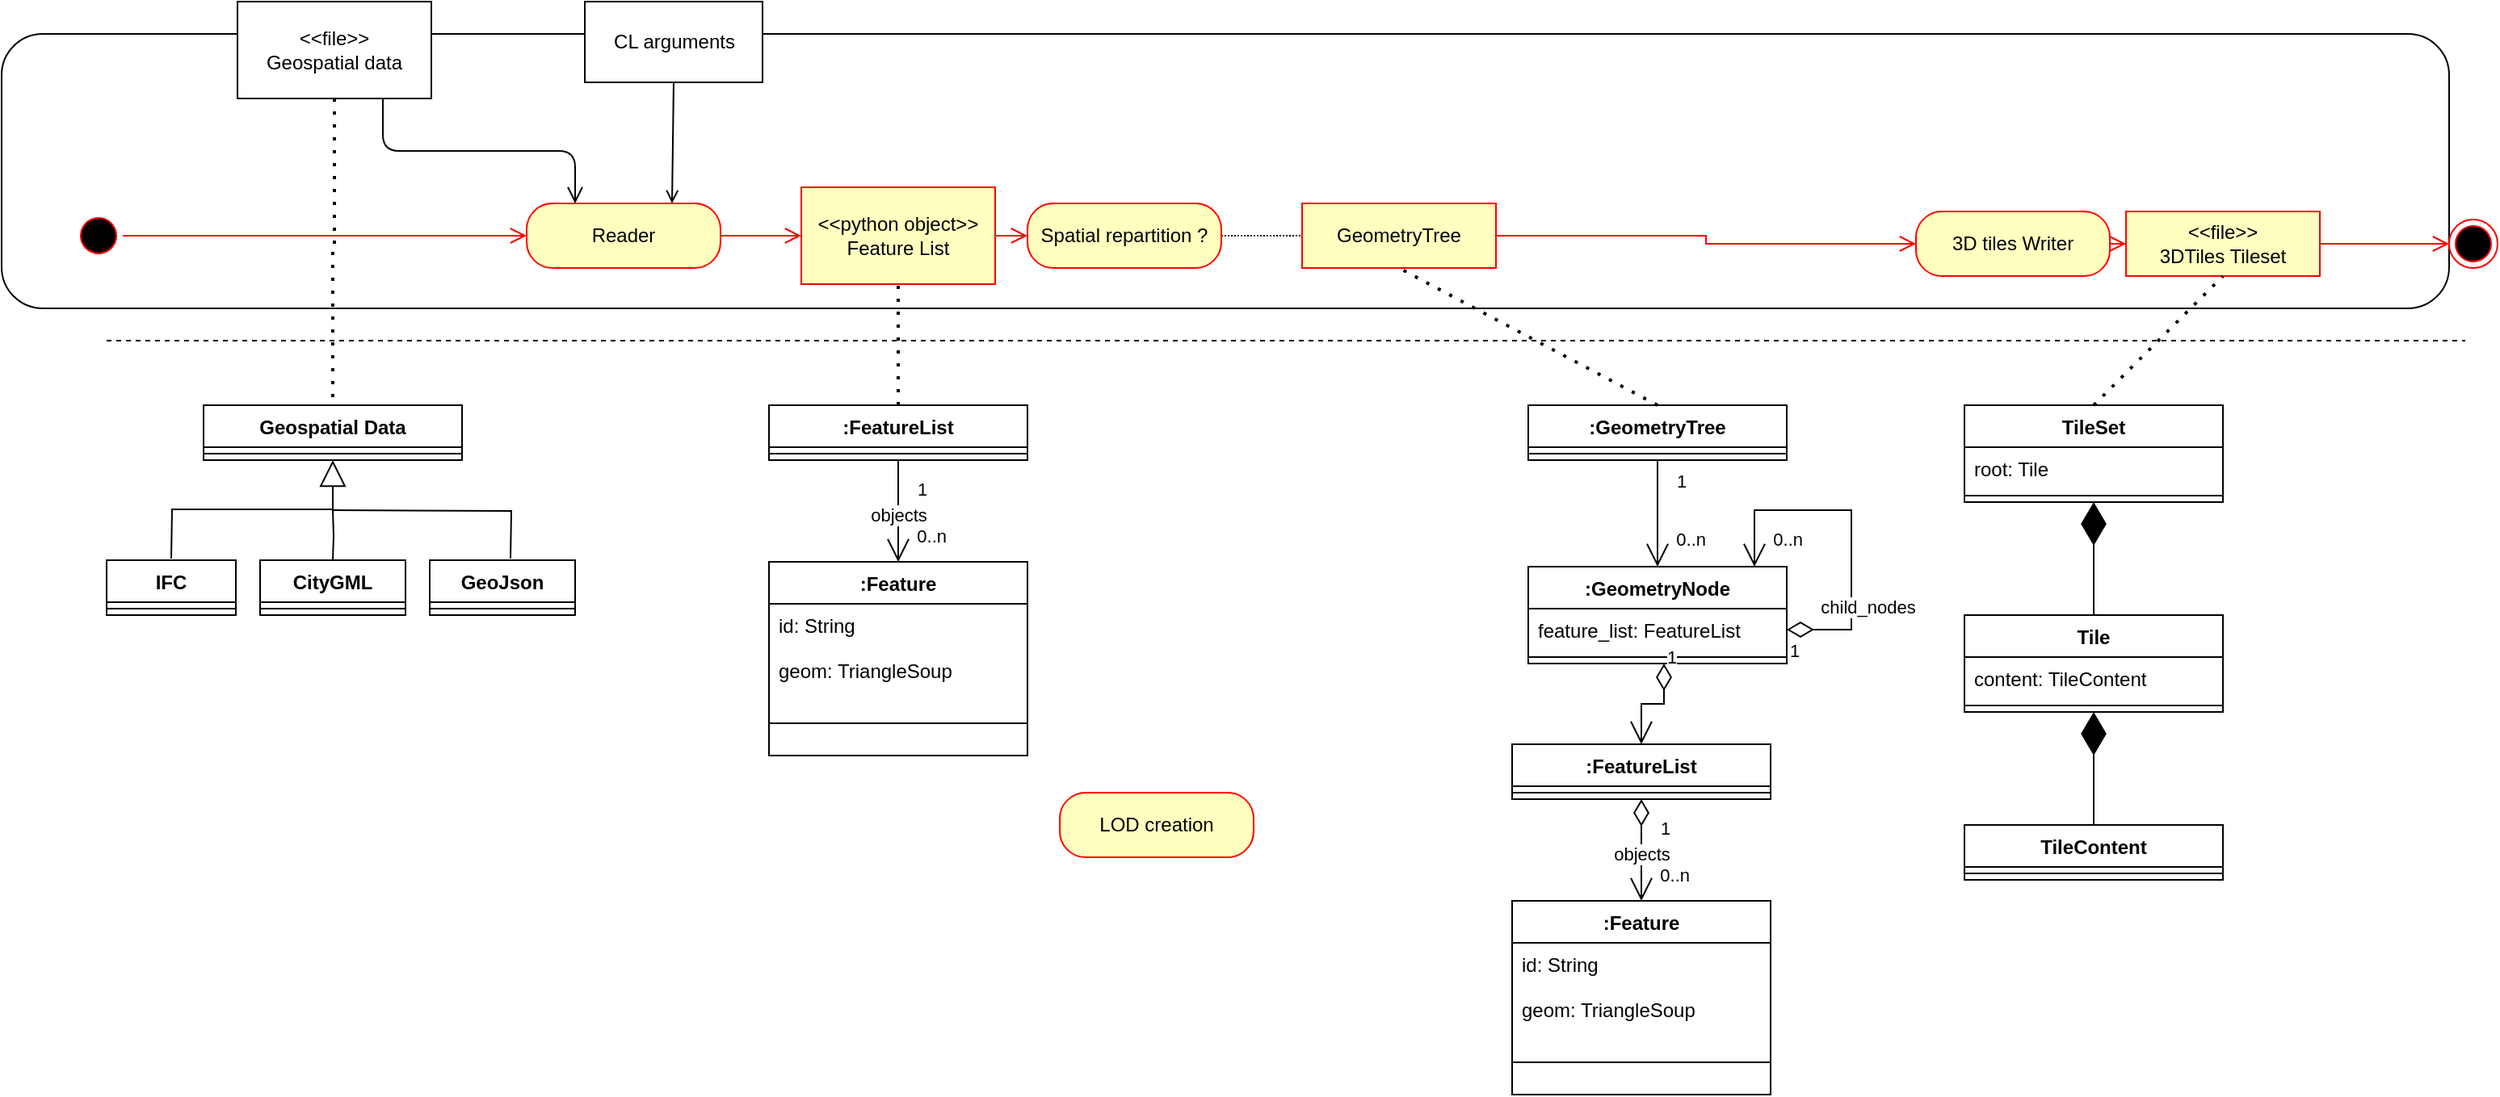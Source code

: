 <mxfile version="16.5.1" type="device"><diagram name="Page-1" id="58cdce13-f638-feb5-8d6f-7d28b1aa9fa0"><mxGraphModel dx="2773" dy="1018" grid="1" gridSize="10" guides="1" tooltips="1" connect="1" arrows="1" fold="1" page="1" pageScale="1" pageWidth="1100" pageHeight="850" background="#FFFFFF" math="0" shadow="0"><root><mxCell id="0"/><mxCell id="1" parent="0"/><mxCell id="rehVEvfTeLRlvz09tT6p-23" value="" style="rounded=1;whiteSpace=wrap;html=1;strokeColor=#000000;fillColor=none;" vertex="1" parent="1"><mxGeometry x="-55" y="170" width="1515" height="170" as="geometry"/></mxCell><mxCell id="2a3bc250acf0617d-9" style="edgeStyle=orthogonalEdgeStyle;html=1;labelBackgroundColor=none;endArrow=open;endSize=8;strokeColor=#ff0000;fontFamily=Verdana;fontSize=12;align=left;" parent="1" source="382b91b5511bd0f7-1" edge="1"><mxGeometry relative="1" as="geometry"><mxPoint x="270" y="295" as="targetPoint"/></mxGeometry></mxCell><mxCell id="ECKANmObwkbesfQ8YmCV-1" value="3D tiles Writer" style="rounded=1;whiteSpace=wrap;html=1;arcSize=40;fontColor=#000000;fillColor=#ffffc0;strokeColor=#ff0000;" parent="1" vertex="1"><mxGeometry x="1130" y="280" width="120" height="40" as="geometry"/></mxCell><mxCell id="ECKANmObwkbesfQ8YmCV-2" value="" style="edgeStyle=orthogonalEdgeStyle;html=1;verticalAlign=bottom;endArrow=open;endSize=8;strokeColor=#ff0000;rounded=0;entryX=0;entryY=0.5;entryDx=0;entryDy=0;" parent="1" source="ECKANmObwkbesfQ8YmCV-1" target="ECKANmObwkbesfQ8YmCV-7" edge="1"><mxGeometry relative="1" as="geometry"><mxPoint x="1230" y="380" as="targetPoint"/></mxGeometry></mxCell><mxCell id="ECKANmObwkbesfQ8YmCV-4" value="GeometryTree" style="rounded=0;whiteSpace=wrap;html=1;arcSize=40;fontColor=#000000;fillColor=#ffffc0;strokeColor=#ff0000;" parent="1" vertex="1"><mxGeometry x="750" y="275" width="120" height="40" as="geometry"/></mxCell><mxCell id="ECKANmObwkbesfQ8YmCV-5" value="" style="edgeStyle=orthogonalEdgeStyle;html=1;verticalAlign=bottom;endArrow=open;endSize=8;strokeColor=#ff0000;rounded=0;exitX=1;exitY=0.5;exitDx=0;exitDy=0;entryX=0;entryY=0.5;entryDx=0;entryDy=0;" parent="1" source="ECKANmObwkbesfQ8YmCV-4" target="ECKANmObwkbesfQ8YmCV-1" edge="1"><mxGeometry relative="1" as="geometry"><mxPoint x="950" y="380" as="targetPoint"/></mxGeometry></mxCell><mxCell id="ECKANmObwkbesfQ8YmCV-7" value="&amp;lt;&amp;lt;file&amp;gt;&amp;gt;&lt;br&gt;3DTiles Tileset" style="rounded=0;whiteSpace=wrap;html=1;arcSize=40;fontColor=#000000;fillColor=#ffffc0;strokeColor=#ff0000;" parent="1" vertex="1"><mxGeometry x="1260" y="280" width="120" height="40" as="geometry"/></mxCell><mxCell id="ECKANmObwkbesfQ8YmCV-8" value="" style="edgeStyle=orthogonalEdgeStyle;html=1;verticalAlign=bottom;endArrow=open;endSize=8;strokeColor=#ff0000;rounded=0;entryX=0;entryY=0.5;entryDx=0;entryDy=0;" parent="1" source="ECKANmObwkbesfQ8YmCV-7" target="ECKANmObwkbesfQ8YmCV-9" edge="1"><mxGeometry relative="1" as="geometry"><mxPoint x="1400" y="350" as="targetPoint"/></mxGeometry></mxCell><mxCell id="ECKANmObwkbesfQ8YmCV-9" value="" style="ellipse;html=1;shape=endState;fillColor=#000000;strokeColor=#ff0000;" parent="1" vertex="1"><mxGeometry x="1460" y="285" width="30" height="30" as="geometry"/></mxCell><mxCell id="ECKANmObwkbesfQ8YmCV-19" value="TileContent" style="swimlane;fontStyle=1;align=center;verticalAlign=top;childLayout=stackLayout;horizontal=1;startSize=26;horizontalStack=0;resizeParent=1;resizeParentMax=0;resizeLast=0;collapsible=1;marginBottom=0;" parent="1" vertex="1"><mxGeometry x="1160" y="660" width="160" height="34" as="geometry"/></mxCell><mxCell id="ECKANmObwkbesfQ8YmCV-21" value="" style="line;strokeWidth=1;fillColor=none;align=left;verticalAlign=middle;spacingTop=-1;spacingLeft=3;spacingRight=3;rotatable=0;labelPosition=right;points=[];portConstraint=eastwest;" parent="ECKANmObwkbesfQ8YmCV-19" vertex="1"><mxGeometry y="26" width="160" height="8" as="geometry"/></mxCell><mxCell id="ECKANmObwkbesfQ8YmCV-23" value="TileSet" style="swimlane;fontStyle=1;align=center;verticalAlign=top;childLayout=stackLayout;horizontal=1;startSize=26;horizontalStack=0;resizeParent=1;resizeParentMax=0;resizeLast=0;collapsible=1;marginBottom=0;" parent="1" vertex="1"><mxGeometry x="1160" y="400" width="160" height="60" as="geometry"/></mxCell><mxCell id="ECKANmObwkbesfQ8YmCV-24" value="root: Tile" style="text;strokeColor=none;fillColor=none;align=left;verticalAlign=top;spacingLeft=4;spacingRight=4;overflow=hidden;rotatable=0;points=[[0,0.5],[1,0.5]];portConstraint=eastwest;" parent="ECKANmObwkbesfQ8YmCV-23" vertex="1"><mxGeometry y="26" width="160" height="26" as="geometry"/></mxCell><mxCell id="ECKANmObwkbesfQ8YmCV-25" value="" style="line;strokeWidth=1;fillColor=none;align=left;verticalAlign=middle;spacingTop=-1;spacingLeft=3;spacingRight=3;rotatable=0;labelPosition=right;points=[];portConstraint=eastwest;" parent="ECKANmObwkbesfQ8YmCV-23" vertex="1"><mxGeometry y="52" width="160" height="8" as="geometry"/></mxCell><mxCell id="ECKANmObwkbesfQ8YmCV-27" value="" style="endArrow=diamondThin;endFill=1;endSize=24;html=1;rounded=0;entryX=0.5;entryY=1;entryDx=0;entryDy=0;entryPerimeter=0;exitX=0.5;exitY=0;exitDx=0;exitDy=0;" parent="1" source="ECKANmObwkbesfQ8YmCV-28" target="ECKANmObwkbesfQ8YmCV-25" edge="1"><mxGeometry width="160" relative="1" as="geometry"><mxPoint x="1240" y="600" as="sourcePoint"/><mxPoint x="1230" y="560" as="targetPoint"/></mxGeometry></mxCell><mxCell id="ECKANmObwkbesfQ8YmCV-28" value="Tile" style="swimlane;fontStyle=1;align=center;verticalAlign=top;childLayout=stackLayout;horizontal=1;startSize=26;horizontalStack=0;resizeParent=1;resizeParentMax=0;resizeLast=0;collapsible=1;marginBottom=0;" parent="1" vertex="1"><mxGeometry x="1160" y="530" width="160" height="60" as="geometry"/></mxCell><mxCell id="ECKANmObwkbesfQ8YmCV-29" value="content: TileContent" style="text;strokeColor=none;fillColor=none;align=left;verticalAlign=top;spacingLeft=4;spacingRight=4;overflow=hidden;rotatable=0;points=[[0,0.5],[1,0.5]];portConstraint=eastwest;" parent="ECKANmObwkbesfQ8YmCV-28" vertex="1"><mxGeometry y="26" width="160" height="26" as="geometry"/></mxCell><mxCell id="ECKANmObwkbesfQ8YmCV-30" value="" style="line;strokeWidth=1;fillColor=none;align=left;verticalAlign=middle;spacingTop=-1;spacingLeft=3;spacingRight=3;rotatable=0;labelPosition=right;points=[];portConstraint=eastwest;" parent="ECKANmObwkbesfQ8YmCV-28" vertex="1"><mxGeometry y="52" width="160" height="8" as="geometry"/></mxCell><mxCell id="ECKANmObwkbesfQ8YmCV-32" value="" style="endArrow=diamondThin;endFill=1;endSize=24;html=1;rounded=0;entryX=0.5;entryY=1;entryDx=0;entryDy=0;entryPerimeter=0;exitX=0.5;exitY=0;exitDx=0;exitDy=0;" parent="1" source="ECKANmObwkbesfQ8YmCV-19" target="ECKANmObwkbesfQ8YmCV-30" edge="1"><mxGeometry width="160" relative="1" as="geometry"><mxPoint x="1450" y="760" as="sourcePoint"/><mxPoint x="1450" y="660" as="targetPoint"/></mxGeometry></mxCell><mxCell id="ECKANmObwkbesfQ8YmCV-33" value="" style="endArrow=none;dashed=1;html=1;dashPattern=1 3;strokeWidth=2;rounded=0;entryX=0.5;entryY=1;entryDx=0;entryDy=0;exitX=0.5;exitY=0;exitDx=0;exitDy=0;" parent="1" source="ECKANmObwkbesfQ8YmCV-23" target="ECKANmObwkbesfQ8YmCV-7" edge="1"><mxGeometry width="50" height="50" relative="1" as="geometry"><mxPoint x="670" y="595" as="sourcePoint"/><mxPoint x="720" y="545" as="targetPoint"/></mxGeometry></mxCell><mxCell id="ECKANmObwkbesfQ8YmCV-43" value=":FeatureList" style="swimlane;fontStyle=1;align=center;verticalAlign=top;childLayout=stackLayout;horizontal=1;startSize=26;horizontalStack=0;resizeParent=1;resizeParentMax=0;resizeLast=0;collapsible=1;marginBottom=0;" parent="1" vertex="1"><mxGeometry x="420" y="400" width="160" height="34" as="geometry"/></mxCell><mxCell id="ECKANmObwkbesfQ8YmCV-44" value="" style="line;strokeWidth=1;fillColor=none;align=left;verticalAlign=middle;spacingTop=-1;spacingLeft=3;spacingRight=3;rotatable=0;labelPosition=right;points=[];portConstraint=eastwest;" parent="ECKANmObwkbesfQ8YmCV-43" vertex="1"><mxGeometry y="26" width="160" height="8" as="geometry"/></mxCell><mxCell id="ECKANmObwkbesfQ8YmCV-45" value=":Feature" style="swimlane;fontStyle=1;align=center;verticalAlign=top;childLayout=stackLayout;horizontal=1;startSize=26;horizontalStack=0;resizeParent=1;resizeParentMax=0;resizeLast=0;collapsible=1;marginBottom=0;" parent="1" vertex="1"><mxGeometry x="420" y="497" width="160" height="120" as="geometry"/></mxCell><mxCell id="ECKANmObwkbesfQ8YmCV-46" value="id: String&#10;&#10;geom: TriangleSoup&#10;&#10;data : String" style="text;strokeColor=none;fillColor=none;align=left;verticalAlign=top;spacingLeft=4;spacingRight=4;overflow=hidden;rotatable=0;points=[[0,0.5],[1,0.5]];portConstraint=eastwest;" parent="ECKANmObwkbesfQ8YmCV-45" vertex="1"><mxGeometry y="26" width="160" height="54" as="geometry"/></mxCell><mxCell id="ECKANmObwkbesfQ8YmCV-47" value="" style="line;strokeWidth=1;fillColor=none;align=left;verticalAlign=middle;spacingTop=-1;spacingLeft=3;spacingRight=3;rotatable=0;labelPosition=right;points=[];portConstraint=eastwest;" parent="ECKANmObwkbesfQ8YmCV-45" vertex="1"><mxGeometry y="80" width="160" height="40" as="geometry"/></mxCell><mxCell id="ECKANmObwkbesfQ8YmCV-53" value="" style="endArrow=open;html=1;endSize=12;startArrow=none;startSize=14;startFill=0;edgeStyle=orthogonalEdgeStyle;rounded=0;exitX=0.5;exitY=1;exitDx=0;exitDy=0;entryX=0.5;entryY=0;entryDx=0;entryDy=0;exitPerimeter=0;" parent="1" source="ECKANmObwkbesfQ8YmCV-44" target="ECKANmObwkbesfQ8YmCV-45" edge="1"><mxGeometry x="0.143" y="35" relative="1" as="geometry"><mxPoint x="340" y="382" as="sourcePoint"/><mxPoint x="410" y="382" as="targetPoint"/><mxPoint as="offset"/></mxGeometry></mxCell><mxCell id="ECKANmObwkbesfQ8YmCV-54" value="1" style="edgeLabel;resizable=0;html=1;align=left;verticalAlign=top;" parent="ECKANmObwkbesfQ8YmCV-53" connectable="0" vertex="1"><mxGeometry x="-1" relative="1" as="geometry"><mxPoint x="10" y="5" as="offset"/></mxGeometry></mxCell><mxCell id="ECKANmObwkbesfQ8YmCV-55" value="0..n" style="edgeLabel;resizable=0;html=1;align=right;verticalAlign=top;" parent="ECKANmObwkbesfQ8YmCV-53" connectable="0" vertex="1"><mxGeometry x="1" relative="1" as="geometry"><mxPoint x="30" y="-29" as="offset"/></mxGeometry></mxCell><mxCell id="ECKANmObwkbesfQ8YmCV-56" value="objects" style="edgeLabel;html=1;align=center;verticalAlign=middle;resizable=0;points=[];" parent="ECKANmObwkbesfQ8YmCV-53" vertex="1" connectable="0"><mxGeometry x="0.285" y="-2" relative="1" as="geometry"><mxPoint x="2" y="-7" as="offset"/></mxGeometry></mxCell><mxCell id="ECKANmObwkbesfQ8YmCV-58" value="CL arguments" style="html=1;" parent="1" vertex="1"><mxGeometry x="306" y="150" width="110" height="50" as="geometry"/></mxCell><mxCell id="bWuf0eQauISuautujF2M-1" value="Reader" style="rounded=1;whiteSpace=wrap;html=1;arcSize=40;fontColor=#000000;fillColor=#ffffc0;strokeColor=#ff0000;" parent="1" vertex="1"><mxGeometry x="270" y="275" width="120" height="40" as="geometry"/></mxCell><mxCell id="bWuf0eQauISuautujF2M-2" value="" style="edgeStyle=orthogonalEdgeStyle;html=1;verticalAlign=bottom;endArrow=open;endSize=8;strokeColor=#ff0000;rounded=0;exitX=1;exitY=0.5;exitDx=0;exitDy=0;entryX=0;entryY=0.5;entryDx=0;entryDy=0;startArrow=none;" parent="1" source="rehVEvfTeLRlvz09tT6p-5" target="rehVEvfTeLRlvz09tT6p-19" edge="1"><mxGeometry relative="1" as="geometry"><mxPoint x="470" y="190" as="targetPoint"/></mxGeometry></mxCell><mxCell id="382b91b5511bd0f7-1" value="" style="ellipse;html=1;shape=startState;fillColor=#000000;strokeColor=#ff0000;rounded=1;shadow=0;comic=0;labelBackgroundColor=none;fontFamily=Verdana;fontSize=12;fontColor=#000000;align=center;direction=south;" parent="1" vertex="1"><mxGeometry x="-10" y="280" width="30" height="30" as="geometry"/></mxCell><mxCell id="bWuf0eQauISuautujF2M-4" value="" style="endArrow=none;dashed=1;html=1;rounded=0;" parent="1" edge="1"><mxGeometry width="50" height="50" relative="1" as="geometry"><mxPoint x="10" y="360" as="sourcePoint"/><mxPoint x="1470" y="360" as="targetPoint"/></mxGeometry></mxCell><mxCell id="bWuf0eQauISuautujF2M-6" value="" style="endArrow=open;html=1;rounded=0;exitX=0.5;exitY=1;exitDx=0;exitDy=0;entryX=0.75;entryY=0;entryDx=0;entryDy=0;endFill=0;" parent="1" source="ECKANmObwkbesfQ8YmCV-58" target="bWuf0eQauISuautujF2M-1" edge="1"><mxGeometry width="50" height="50" relative="1" as="geometry"><mxPoint x="40" y="560" as="sourcePoint"/><mxPoint x="90" y="510" as="targetPoint"/></mxGeometry></mxCell><mxCell id="bWuf0eQauISuautujF2M-7" value="" style="endArrow=none;dashed=1;html=1;dashPattern=1 3;strokeWidth=2;rounded=0;entryX=0.5;entryY=1;entryDx=0;entryDy=0;exitX=0.5;exitY=0;exitDx=0;exitDy=0;" parent="1" source="ECKANmObwkbesfQ8YmCV-43" target="rehVEvfTeLRlvz09tT6p-5" edge="1"><mxGeometry width="50" height="50" relative="1" as="geometry"><mxPoint x="70" y="730" as="sourcePoint"/><mxPoint x="120" y="680" as="targetPoint"/></mxGeometry></mxCell><mxCell id="rehVEvfTeLRlvz09tT6p-1" value="Geospatial Data" style="swimlane;fontStyle=1;align=center;verticalAlign=top;childLayout=stackLayout;horizontal=1;startSize=26;horizontalStack=0;resizeParent=1;resizeParentMax=0;resizeLast=0;collapsible=1;marginBottom=0;" vertex="1" parent="1"><mxGeometry x="70" y="400" width="160" height="34" as="geometry"/></mxCell><mxCell id="rehVEvfTeLRlvz09tT6p-2" value="" style="line;strokeWidth=1;fillColor=none;align=left;verticalAlign=middle;spacingTop=-1;spacingLeft=3;spacingRight=3;rotatable=0;labelPosition=right;points=[];portConstraint=eastwest;" vertex="1" parent="rehVEvfTeLRlvz09tT6p-1"><mxGeometry y="26" width="160" height="8" as="geometry"/></mxCell><mxCell id="rehVEvfTeLRlvz09tT6p-7" style="edgeStyle=orthogonalEdgeStyle;rounded=0;orthogonalLoop=1;jettySize=auto;html=1;exitX=0.5;exitY=1;exitDx=0;exitDy=0;entryX=0.5;entryY=0;entryDx=0;entryDy=0;dashed=1;dashPattern=1 3;endArrow=none;strokeWidth=2;" edge="1" parent="1" source="rehVEvfTeLRlvz09tT6p-4" target="rehVEvfTeLRlvz09tT6p-1"><mxGeometry relative="1" as="geometry"><mxPoint x="150" y="410" as="targetPoint"/><Array as="points"/></mxGeometry></mxCell><mxCell id="rehVEvfTeLRlvz09tT6p-4" value="&amp;lt;&amp;lt;file&amp;gt;&amp;gt;&lt;br&gt;Geospatial data" style="rounded=0;whiteSpace=wrap;html=1;strokeColor=default;fillColor=default;fontColor=default;arcSize=40;" vertex="1" parent="1"><mxGeometry x="91" y="150" width="120" height="60" as="geometry"/></mxCell><mxCell id="rehVEvfTeLRlvz09tT6p-5" value="&amp;lt;&amp;lt;python object&amp;gt;&amp;gt;&lt;br&gt;Feature List" style="rounded=0;whiteSpace=wrap;html=1;strokeColor=#ff0000;fillColor=#ffffc0;fontColor=#000000;arcSize=40;" vertex="1" parent="1"><mxGeometry x="440" y="265" width="120" height="60" as="geometry"/></mxCell><mxCell id="rehVEvfTeLRlvz09tT6p-8" value="IFC" style="swimlane;fontStyle=1;align=center;verticalAlign=top;childLayout=stackLayout;horizontal=1;startSize=26;horizontalStack=0;resizeParent=1;resizeParentMax=0;resizeLast=0;collapsible=1;marginBottom=0;" vertex="1" parent="1"><mxGeometry x="10" y="496" width="80" height="34" as="geometry"/></mxCell><mxCell id="rehVEvfTeLRlvz09tT6p-9" value="" style="line;strokeWidth=1;fillColor=none;align=left;verticalAlign=middle;spacingTop=-1;spacingLeft=3;spacingRight=3;rotatable=0;labelPosition=right;points=[];portConstraint=eastwest;" vertex="1" parent="rehVEvfTeLRlvz09tT6p-8"><mxGeometry y="26" width="80" height="8" as="geometry"/></mxCell><mxCell id="rehVEvfTeLRlvz09tT6p-10" value="CityGML" style="swimlane;fontStyle=1;align=center;verticalAlign=top;childLayout=stackLayout;horizontal=1;startSize=26;horizontalStack=0;resizeParent=1;resizeParentMax=0;resizeLast=0;collapsible=1;marginBottom=0;" vertex="1" parent="1"><mxGeometry x="105" y="496" width="90" height="34" as="geometry"/></mxCell><mxCell id="rehVEvfTeLRlvz09tT6p-11" value="" style="line;strokeWidth=1;fillColor=none;align=left;verticalAlign=middle;spacingTop=-1;spacingLeft=3;spacingRight=3;rotatable=0;labelPosition=right;points=[];portConstraint=eastwest;" vertex="1" parent="rehVEvfTeLRlvz09tT6p-10"><mxGeometry y="26" width="90" height="8" as="geometry"/></mxCell><mxCell id="rehVEvfTeLRlvz09tT6p-12" value="" style="endArrow=none;html=1;endSize=12;startArrow=block;startSize=14;startFill=0;edgeStyle=orthogonalEdgeStyle;rounded=0;exitX=0.5;exitY=1;exitDx=0;exitDy=0;endFill=0;" edge="1" parent="1" source="rehVEvfTeLRlvz09tT6p-1"><mxGeometry relative="1" as="geometry"><mxPoint x="304.68" y="460" as="sourcePoint"/><mxPoint x="50" y="495" as="targetPoint"/></mxGeometry></mxCell><mxCell id="rehVEvfTeLRlvz09tT6p-15" value="" style="endArrow=none;html=1;endSize=12;startArrow=none;startSize=14;startFill=0;edgeStyle=orthogonalEdgeStyle;rounded=0;entryX=0.5;entryY=0;entryDx=0;entryDy=0;endFill=0;" edge="1" parent="1" target="rehVEvfTeLRlvz09tT6p-10"><mxGeometry relative="1" as="geometry"><mxPoint x="150" y="465" as="sourcePoint"/><mxPoint x="60" y="505" as="targetPoint"/></mxGeometry></mxCell><mxCell id="rehVEvfTeLRlvz09tT6p-16" value="GeoJson" style="swimlane;fontStyle=1;align=center;verticalAlign=top;childLayout=stackLayout;horizontal=1;startSize=26;horizontalStack=0;resizeParent=1;resizeParentMax=0;resizeLast=0;collapsible=1;marginBottom=0;" vertex="1" parent="1"><mxGeometry x="210" y="496" width="90" height="34" as="geometry"/></mxCell><mxCell id="rehVEvfTeLRlvz09tT6p-17" value="" style="line;strokeWidth=1;fillColor=none;align=left;verticalAlign=middle;spacingTop=-1;spacingLeft=3;spacingRight=3;rotatable=0;labelPosition=right;points=[];portConstraint=eastwest;" vertex="1" parent="rehVEvfTeLRlvz09tT6p-16"><mxGeometry y="26" width="90" height="8" as="geometry"/></mxCell><mxCell id="rehVEvfTeLRlvz09tT6p-18" value="" style="endArrow=none;html=1;endSize=12;startArrow=none;startSize=14;startFill=0;edgeStyle=orthogonalEdgeStyle;rounded=0;endFill=0;" edge="1" parent="1"><mxGeometry relative="1" as="geometry"><mxPoint x="150" y="465" as="sourcePoint"/><mxPoint x="260" y="495" as="targetPoint"/></mxGeometry></mxCell><mxCell id="rehVEvfTeLRlvz09tT6p-54" style="edgeStyle=orthogonalEdgeStyle;rounded=0;orthogonalLoop=1;jettySize=auto;html=1;exitX=1;exitY=0.5;exitDx=0;exitDy=0;entryX=0;entryY=0.5;entryDx=0;entryDy=0;dashed=1;dashPattern=1 1;startArrow=none;startFill=0;endArrow=none;endFill=0;strokeColor=#000000;" edge="1" parent="1" source="rehVEvfTeLRlvz09tT6p-19" target="ECKANmObwkbesfQ8YmCV-4"><mxGeometry relative="1" as="geometry"/></mxCell><mxCell id="rehVEvfTeLRlvz09tT6p-19" value="Spatial repartition ?" style="rounded=1;whiteSpace=wrap;html=1;arcSize=40;fontColor=#000000;fillColor=#ffffc0;strokeColor=#ff0000;" vertex="1" parent="1"><mxGeometry x="580" y="275" width="120" height="40" as="geometry"/></mxCell><mxCell id="rehVEvfTeLRlvz09tT6p-21" style="edgeStyle=orthogonalEdgeStyle;html=1;labelBackgroundColor=none;endArrow=open;endSize=8;strokeColor=#000000;fontFamily=Verdana;fontSize=12;align=left;exitX=0.75;exitY=1;exitDx=0;exitDy=0;entryX=0.25;entryY=0;entryDx=0;entryDy=0;" edge="1" parent="1" source="rehVEvfTeLRlvz09tT6p-4" target="bWuf0eQauISuautujF2M-1"><mxGeometry relative="1" as="geometry"><mxPoint x="270" y="295" as="targetPoint"/><mxPoint x="220" y="294.67" as="sourcePoint"/></mxGeometry></mxCell><mxCell id="rehVEvfTeLRlvz09tT6p-22" style="edgeStyle=orthogonalEdgeStyle;html=1;labelBackgroundColor=none;endArrow=open;endSize=8;strokeColor=#ff0000;fontFamily=Verdana;fontSize=12;align=left;exitX=1;exitY=0.5;exitDx=0;exitDy=0;entryX=0;entryY=0.5;entryDx=0;entryDy=0;" edge="1" parent="1" source="bWuf0eQauISuautujF2M-1" target="rehVEvfTeLRlvz09tT6p-5"><mxGeometry relative="1" as="geometry"><mxPoint x="280" y="305" as="targetPoint"/><mxPoint x="220" y="305" as="sourcePoint"/></mxGeometry></mxCell><mxCell id="rehVEvfTeLRlvz09tT6p-25" value=":GeometryTree" style="swimlane;fontStyle=1;align=center;verticalAlign=top;childLayout=stackLayout;horizontal=1;startSize=26;horizontalStack=0;resizeParent=1;resizeParentMax=0;resizeLast=0;collapsible=1;marginBottom=0;" vertex="1" parent="1"><mxGeometry x="890" y="400" width="160" height="34" as="geometry"/></mxCell><mxCell id="rehVEvfTeLRlvz09tT6p-26" value="" style="line;strokeWidth=1;fillColor=none;align=left;verticalAlign=middle;spacingTop=-1;spacingLeft=3;spacingRight=3;rotatable=0;labelPosition=right;points=[];portConstraint=eastwest;" vertex="1" parent="rehVEvfTeLRlvz09tT6p-25"><mxGeometry y="26" width="160" height="8" as="geometry"/></mxCell><mxCell id="rehVEvfTeLRlvz09tT6p-27" value=":GeometryNode" style="swimlane;fontStyle=1;align=center;verticalAlign=top;childLayout=stackLayout;horizontal=1;startSize=26;horizontalStack=0;resizeParent=1;resizeParentMax=0;resizeLast=0;collapsible=1;marginBottom=0;" vertex="1" parent="1"><mxGeometry x="890" y="500" width="160" height="60" as="geometry"/></mxCell><mxCell id="rehVEvfTeLRlvz09tT6p-28" value="feature_list: FeatureList" style="text;strokeColor=none;fillColor=none;align=left;verticalAlign=top;spacingLeft=4;spacingRight=4;overflow=hidden;rotatable=0;points=[[0,0.5],[1,0.5]];portConstraint=eastwest;" vertex="1" parent="rehVEvfTeLRlvz09tT6p-27"><mxGeometry y="26" width="160" height="26" as="geometry"/></mxCell><mxCell id="rehVEvfTeLRlvz09tT6p-29" value="" style="line;strokeWidth=1;fillColor=none;align=left;verticalAlign=middle;spacingTop=-1;spacingLeft=3;spacingRight=3;rotatable=0;labelPosition=right;points=[];portConstraint=eastwest;" vertex="1" parent="rehVEvfTeLRlvz09tT6p-27"><mxGeometry y="52" width="160" height="8" as="geometry"/></mxCell><mxCell id="rehVEvfTeLRlvz09tT6p-30" value="" style="endArrow=open;html=1;endSize=12;startArrow=diamondThin;startSize=14;startFill=0;edgeStyle=orthogonalEdgeStyle;rounded=0;exitX=1;exitY=0.5;exitDx=0;exitDy=0;entryX=0.881;entryY=0;entryDx=0;entryDy=0;entryPerimeter=0;" edge="1" parent="rehVEvfTeLRlvz09tT6p-27" source="rehVEvfTeLRlvz09tT6p-28" target="rehVEvfTeLRlvz09tT6p-27"><mxGeometry relative="1" as="geometry"><mxPoint y="130" as="sourcePoint"/><mxPoint x="110" y="-35" as="targetPoint"/><Array as="points"><mxPoint x="200" y="39"/><mxPoint x="200" y="-35"/><mxPoint x="140" y="-35"/></Array></mxGeometry></mxCell><mxCell id="rehVEvfTeLRlvz09tT6p-31" value="1" style="edgeLabel;resizable=0;html=1;align=left;verticalAlign=top;" connectable="0" vertex="1" parent="rehVEvfTeLRlvz09tT6p-30"><mxGeometry x="-1" relative="1" as="geometry"><mxPoint as="offset"/></mxGeometry></mxCell><mxCell id="rehVEvfTeLRlvz09tT6p-32" value="0..n" style="edgeLabel;resizable=0;html=1;align=right;verticalAlign=top;" connectable="0" vertex="1" parent="rehVEvfTeLRlvz09tT6p-30"><mxGeometry x="1" relative="1" as="geometry"><mxPoint x="29" y="-30" as="offset"/></mxGeometry></mxCell><mxCell id="rehVEvfTeLRlvz09tT6p-33" value="child_nodes" style="edgeLabel;html=1;align=center;verticalAlign=middle;resizable=0;points=[];" vertex="1" connectable="0" parent="rehVEvfTeLRlvz09tT6p-30"><mxGeometry x="-0.075" y="1" relative="1" as="geometry"><mxPoint x="11" y="43" as="offset"/></mxGeometry></mxCell><mxCell id="rehVEvfTeLRlvz09tT6p-34" value=":FeatureList" style="swimlane;fontStyle=1;align=center;verticalAlign=top;childLayout=stackLayout;horizontal=1;startSize=26;horizontalStack=0;resizeParent=1;resizeParentMax=0;resizeLast=0;collapsible=1;marginBottom=0;" vertex="1" parent="1"><mxGeometry x="880" y="610" width="160" height="34" as="geometry"/></mxCell><mxCell id="rehVEvfTeLRlvz09tT6p-35" value="" style="line;strokeWidth=1;fillColor=none;align=left;verticalAlign=middle;spacingTop=-1;spacingLeft=3;spacingRight=3;rotatable=0;labelPosition=right;points=[];portConstraint=eastwest;" vertex="1" parent="rehVEvfTeLRlvz09tT6p-34"><mxGeometry y="26" width="160" height="8" as="geometry"/></mxCell><mxCell id="rehVEvfTeLRlvz09tT6p-36" value=":Feature" style="swimlane;fontStyle=1;align=center;verticalAlign=top;childLayout=stackLayout;horizontal=1;startSize=26;horizontalStack=0;resizeParent=1;resizeParentMax=0;resizeLast=0;collapsible=1;marginBottom=0;" vertex="1" parent="1"><mxGeometry x="880" y="707" width="160" height="120" as="geometry"/></mxCell><mxCell id="rehVEvfTeLRlvz09tT6p-37" value="id: String&#10;&#10;geom: TriangleSoup&#10;&#10;data : String" style="text;strokeColor=none;fillColor=none;align=left;verticalAlign=top;spacingLeft=4;spacingRight=4;overflow=hidden;rotatable=0;points=[[0,0.5],[1,0.5]];portConstraint=eastwest;" vertex="1" parent="rehVEvfTeLRlvz09tT6p-36"><mxGeometry y="26" width="160" height="54" as="geometry"/></mxCell><mxCell id="rehVEvfTeLRlvz09tT6p-38" value="" style="line;strokeWidth=1;fillColor=none;align=left;verticalAlign=middle;spacingTop=-1;spacingLeft=3;spacingRight=3;rotatable=0;labelPosition=right;points=[];portConstraint=eastwest;" vertex="1" parent="rehVEvfTeLRlvz09tT6p-36"><mxGeometry y="80" width="160" height="40" as="geometry"/></mxCell><mxCell id="rehVEvfTeLRlvz09tT6p-39" value="" style="endArrow=open;html=1;endSize=12;startArrow=none;startSize=14;startFill=0;edgeStyle=orthogonalEdgeStyle;rounded=0;exitX=0.5;exitY=1;exitDx=0;exitDy=0;entryX=0.5;entryY=0;entryDx=0;entryDy=0;" edge="1" parent="1" source="rehVEvfTeLRlvz09tT6p-25" target="rehVEvfTeLRlvz09tT6p-27"><mxGeometry relative="1" as="geometry"><mxPoint x="740" y="590" as="sourcePoint"/><mxPoint x="900" y="590" as="targetPoint"/></mxGeometry></mxCell><mxCell id="rehVEvfTeLRlvz09tT6p-40" value="1" style="edgeLabel;resizable=0;html=1;align=left;verticalAlign=top;" connectable="0" vertex="1" parent="rehVEvfTeLRlvz09tT6p-39"><mxGeometry x="-1" relative="1" as="geometry"><mxPoint x="10" as="offset"/></mxGeometry></mxCell><mxCell id="rehVEvfTeLRlvz09tT6p-41" value="0..n" style="edgeLabel;resizable=0;html=1;align=right;verticalAlign=top;" connectable="0" vertex="1" parent="rehVEvfTeLRlvz09tT6p-39"><mxGeometry x="1" relative="1" as="geometry"><mxPoint x="30" y="-30" as="offset"/></mxGeometry></mxCell><mxCell id="rehVEvfTeLRlvz09tT6p-42" value="" style="endArrow=open;html=1;endSize=12;startArrow=diamondThin;startSize=14;startFill=0;edgeStyle=orthogonalEdgeStyle;rounded=0;exitX=0.5;exitY=1;exitDx=0;exitDy=0;entryX=0.5;entryY=0;entryDx=0;entryDy=0;exitPerimeter=0;" edge="1" parent="1" source="rehVEvfTeLRlvz09tT6p-35" target="rehVEvfTeLRlvz09tT6p-36"><mxGeometry x="0.143" y="35" relative="1" as="geometry"><mxPoint x="800" y="592" as="sourcePoint"/><mxPoint x="870" y="592" as="targetPoint"/><mxPoint as="offset"/></mxGeometry></mxCell><mxCell id="rehVEvfTeLRlvz09tT6p-43" value="1" style="edgeLabel;resizable=0;html=1;align=left;verticalAlign=top;" connectable="0" vertex="1" parent="rehVEvfTeLRlvz09tT6p-42"><mxGeometry x="-1" relative="1" as="geometry"><mxPoint x="10" y="5" as="offset"/></mxGeometry></mxCell><mxCell id="rehVEvfTeLRlvz09tT6p-44" value="0..n" style="edgeLabel;resizable=0;html=1;align=right;verticalAlign=top;" connectable="0" vertex="1" parent="rehVEvfTeLRlvz09tT6p-42"><mxGeometry x="1" relative="1" as="geometry"><mxPoint x="30" y="-29" as="offset"/></mxGeometry></mxCell><mxCell id="rehVEvfTeLRlvz09tT6p-45" value="objects" style="edgeLabel;html=1;align=center;verticalAlign=middle;resizable=0;points=[];" vertex="1" connectable="0" parent="rehVEvfTeLRlvz09tT6p-42"><mxGeometry x="0.285" y="-2" relative="1" as="geometry"><mxPoint x="2" y="-7" as="offset"/></mxGeometry></mxCell><mxCell id="rehVEvfTeLRlvz09tT6p-46" value="1" style="endArrow=open;html=1;endSize=12;startArrow=diamondThin;startSize=14;startFill=0;edgeStyle=orthogonalEdgeStyle;align=left;verticalAlign=bottom;rounded=0;entryX=0.5;entryY=0;entryDx=0;entryDy=0;exitX=0.525;exitY=1;exitDx=0;exitDy=0;exitPerimeter=0;" edge="1" parent="1" source="rehVEvfTeLRlvz09tT6p-29" target="rehVEvfTeLRlvz09tT6p-34"><mxGeometry x="-0.855" relative="1" as="geometry"><mxPoint x="770" y="735" as="sourcePoint"/><mxPoint x="880" y="725" as="targetPoint"/><mxPoint as="offset"/><Array as="points"><mxPoint x="974" y="585"/><mxPoint x="960" y="585"/></Array></mxGeometry></mxCell><mxCell id="rehVEvfTeLRlvz09tT6p-47" value="" style="endArrow=none;dashed=1;html=1;dashPattern=1 3;strokeWidth=2;rounded=0;entryX=0.5;entryY=1;entryDx=0;entryDy=0;exitX=0.5;exitY=0;exitDx=0;exitDy=0;" edge="1" parent="1" source="rehVEvfTeLRlvz09tT6p-25" target="ECKANmObwkbesfQ8YmCV-4"><mxGeometry width="50" height="50" relative="1" as="geometry"><mxPoint x="510" y="410" as="sourcePoint"/><mxPoint x="510" y="335" as="targetPoint"/></mxGeometry></mxCell><mxCell id="rehVEvfTeLRlvz09tT6p-49" value="LOD creation" style="rounded=1;whiteSpace=wrap;html=1;arcSize=40;fontColor=#000000;fillColor=#ffffc0;strokeColor=#ff0000;" vertex="1" parent="1"><mxGeometry x="600" y="640" width="120" height="40" as="geometry"/></mxCell></root></mxGraphModel></diagram></mxfile>